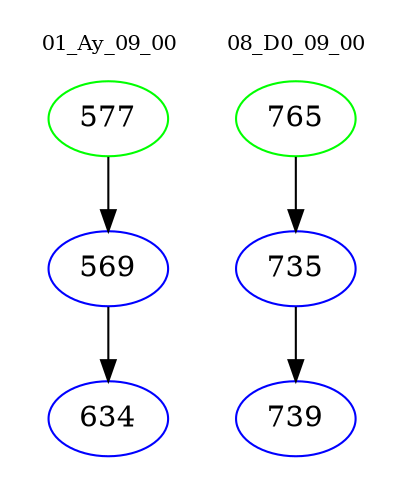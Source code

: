 digraph{
subgraph cluster_0 {
color = white
label = "01_Ay_09_00";
fontsize=10;
T0_577 [label="577", color="green"]
T0_577 -> T0_569 [color="black"]
T0_569 [label="569", color="blue"]
T0_569 -> T0_634 [color="black"]
T0_634 [label="634", color="blue"]
}
subgraph cluster_1 {
color = white
label = "08_D0_09_00";
fontsize=10;
T1_765 [label="765", color="green"]
T1_765 -> T1_735 [color="black"]
T1_735 [label="735", color="blue"]
T1_735 -> T1_739 [color="black"]
T1_739 [label="739", color="blue"]
}
}
